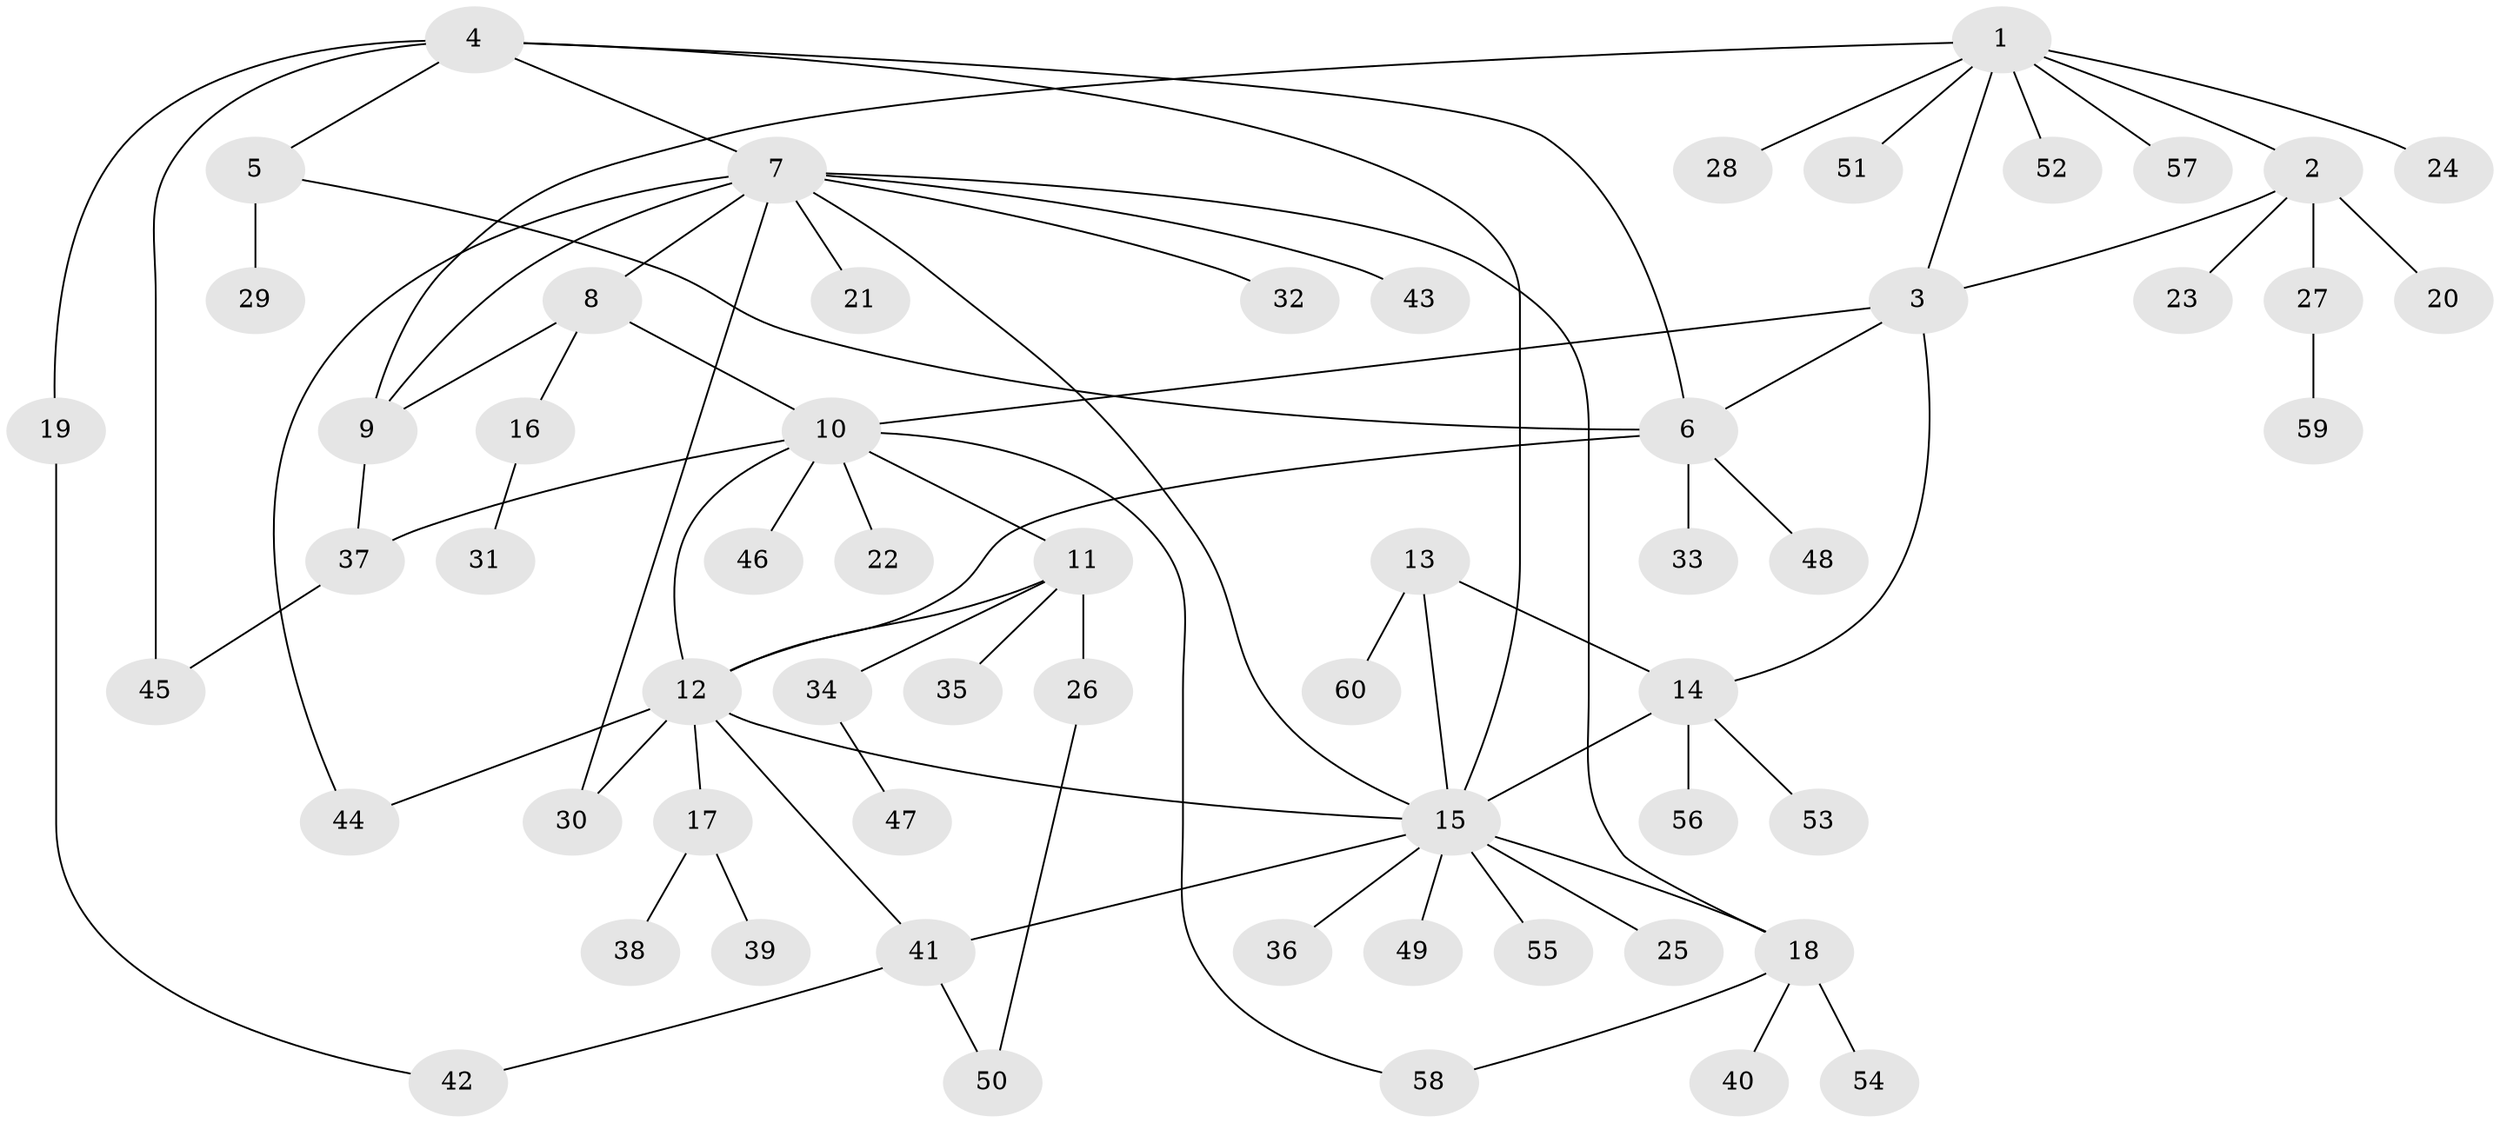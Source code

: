 // coarse degree distribution, {5: 0.08333333333333333, 4: 0.08333333333333333, 12: 0.041666666666666664, 1: 0.5416666666666666, 2: 0.16666666666666666, 8: 0.041666666666666664, 3: 0.041666666666666664}
// Generated by graph-tools (version 1.1) at 2025/57/03/04/25 21:57:35]
// undirected, 60 vertices, 79 edges
graph export_dot {
graph [start="1"]
  node [color=gray90,style=filled];
  1;
  2;
  3;
  4;
  5;
  6;
  7;
  8;
  9;
  10;
  11;
  12;
  13;
  14;
  15;
  16;
  17;
  18;
  19;
  20;
  21;
  22;
  23;
  24;
  25;
  26;
  27;
  28;
  29;
  30;
  31;
  32;
  33;
  34;
  35;
  36;
  37;
  38;
  39;
  40;
  41;
  42;
  43;
  44;
  45;
  46;
  47;
  48;
  49;
  50;
  51;
  52;
  53;
  54;
  55;
  56;
  57;
  58;
  59;
  60;
  1 -- 2;
  1 -- 3;
  1 -- 9;
  1 -- 24;
  1 -- 28;
  1 -- 51;
  1 -- 52;
  1 -- 57;
  2 -- 3;
  2 -- 20;
  2 -- 23;
  2 -- 27;
  3 -- 6;
  3 -- 10;
  3 -- 14;
  4 -- 5;
  4 -- 6;
  4 -- 7;
  4 -- 15;
  4 -- 19;
  4 -- 45;
  5 -- 6;
  5 -- 29;
  6 -- 12;
  6 -- 33;
  6 -- 48;
  7 -- 8;
  7 -- 9;
  7 -- 15;
  7 -- 18;
  7 -- 21;
  7 -- 30;
  7 -- 32;
  7 -- 43;
  7 -- 44;
  8 -- 9;
  8 -- 10;
  8 -- 16;
  9 -- 37;
  10 -- 11;
  10 -- 12;
  10 -- 22;
  10 -- 37;
  10 -- 46;
  10 -- 58;
  11 -- 12;
  11 -- 26;
  11 -- 34;
  11 -- 35;
  12 -- 15;
  12 -- 17;
  12 -- 30;
  12 -- 41;
  12 -- 44;
  13 -- 14;
  13 -- 15;
  13 -- 60;
  14 -- 15;
  14 -- 53;
  14 -- 56;
  15 -- 18;
  15 -- 25;
  15 -- 36;
  15 -- 41;
  15 -- 49;
  15 -- 55;
  16 -- 31;
  17 -- 38;
  17 -- 39;
  18 -- 40;
  18 -- 54;
  18 -- 58;
  19 -- 42;
  26 -- 50;
  27 -- 59;
  34 -- 47;
  37 -- 45;
  41 -- 42;
  41 -- 50;
}

